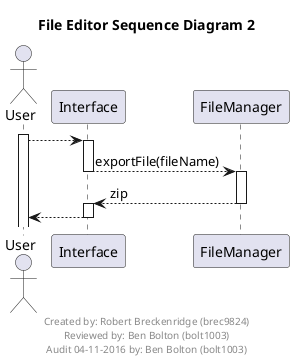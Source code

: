@startuml
scale max 700 width

title File Editor Sequence Diagram 2

footer
Created by: Robert Breckenridge (brec9824) 
Reviewed by: Ben Bolton (bolt1003)
Audit 04-11-2016 by: Ben Bolton (bolt1003)
endfooter

actor User

activate User
User --> Interface
activate Interface

'''''''''''''''''''''''
'Export file
'''''''''''''''''''''''

Interface --> FileManager : exportFile(fileName)
deactivate Interface

activate FileManager
FileManager --> Interface : zip
deactivate FileManager

activate Interface
Interface --> User
deactivate Interface

@enduml